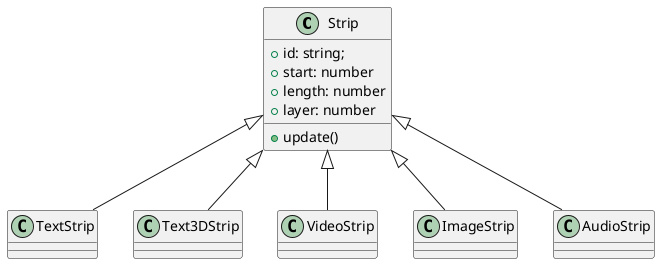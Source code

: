 @startuml
class Strip{
    +id: string;
    +start: number
    +length: number
    +layer: number
    +update()
}
class TextStrip
class Text3DStrip
class VideoStrip
class ImageStrip
class AudioStrip
Strip <|-- TextStrip
Strip <|-- Text3DStrip
Strip <|-- VideoStrip
Strip <|-- ImageStrip
Strip <|-- AudioStrip
@enduml
